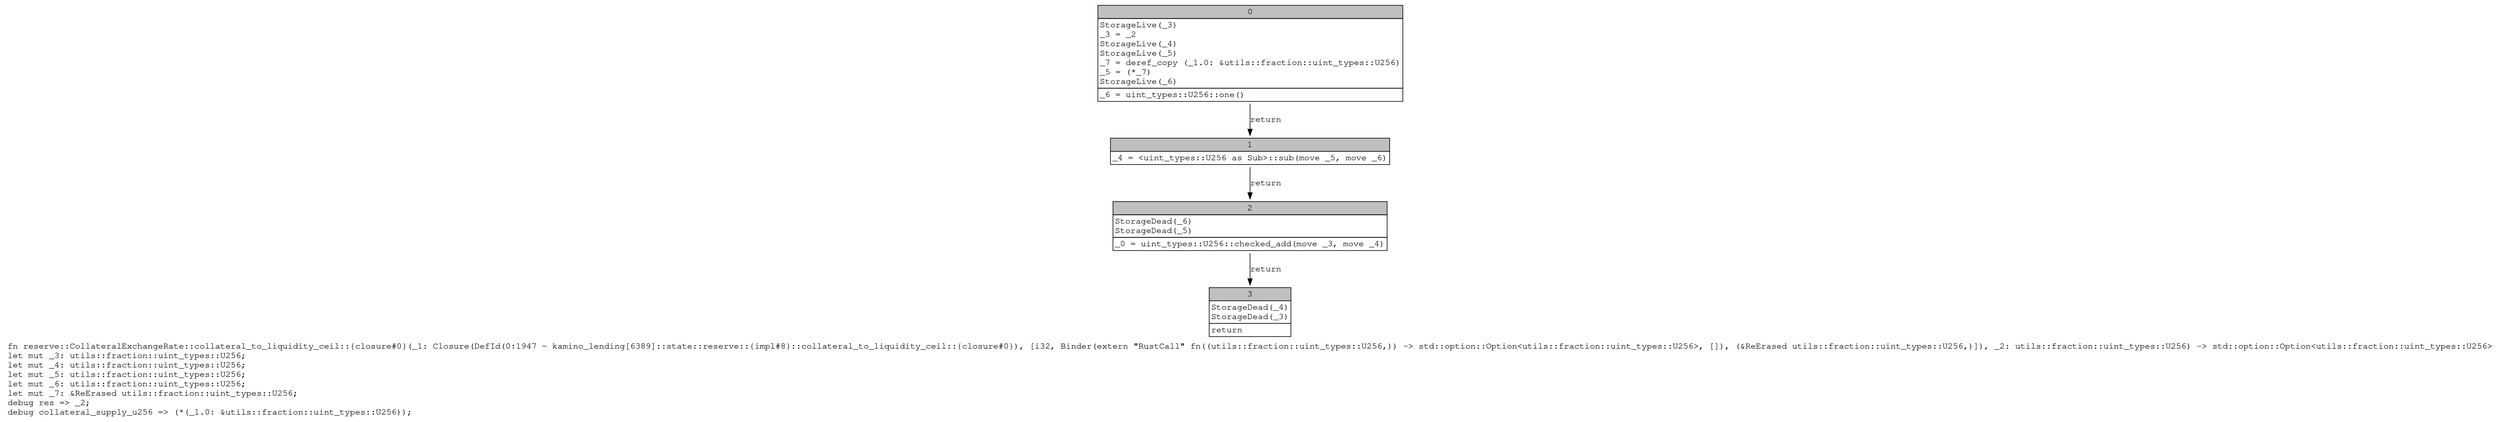digraph Mir_0_1947 {
    graph [fontname="Courier, monospace"];
    node [fontname="Courier, monospace"];
    edge [fontname="Courier, monospace"];
    label=<fn reserve::CollateralExchangeRate::collateral_to_liquidity_ceil::{closure#0}(_1: Closure(DefId(0:1947 ~ kamino_lending[6389]::state::reserve::{impl#8}::collateral_to_liquidity_ceil::{closure#0}), [i32, Binder(extern &quot;RustCall&quot; fn((utils::fraction::uint_types::U256,)) -&gt; std::option::Option&lt;utils::fraction::uint_types::U256&gt;, []), (&amp;ReErased utils::fraction::uint_types::U256,)]), _2: utils::fraction::uint_types::U256) -&gt; std::option::Option&lt;utils::fraction::uint_types::U256&gt;<br align="left"/>let mut _3: utils::fraction::uint_types::U256;<br align="left"/>let mut _4: utils::fraction::uint_types::U256;<br align="left"/>let mut _5: utils::fraction::uint_types::U256;<br align="left"/>let mut _6: utils::fraction::uint_types::U256;<br align="left"/>let mut _7: &amp;ReErased utils::fraction::uint_types::U256;<br align="left"/>debug res =&gt; _2;<br align="left"/>debug collateral_supply_u256 =&gt; (*(_1.0: &amp;utils::fraction::uint_types::U256));<br align="left"/>>;
    bb0__0_1947 [shape="none", label=<<table border="0" cellborder="1" cellspacing="0"><tr><td bgcolor="gray" align="center" colspan="1">0</td></tr><tr><td align="left" balign="left">StorageLive(_3)<br/>_3 = _2<br/>StorageLive(_4)<br/>StorageLive(_5)<br/>_7 = deref_copy (_1.0: &amp;utils::fraction::uint_types::U256)<br/>_5 = (*_7)<br/>StorageLive(_6)<br/></td></tr><tr><td align="left">_6 = uint_types::U256::one()</td></tr></table>>];
    bb1__0_1947 [shape="none", label=<<table border="0" cellborder="1" cellspacing="0"><tr><td bgcolor="gray" align="center" colspan="1">1</td></tr><tr><td align="left">_4 = &lt;uint_types::U256 as Sub&gt;::sub(move _5, move _6)</td></tr></table>>];
    bb2__0_1947 [shape="none", label=<<table border="0" cellborder="1" cellspacing="0"><tr><td bgcolor="gray" align="center" colspan="1">2</td></tr><tr><td align="left" balign="left">StorageDead(_6)<br/>StorageDead(_5)<br/></td></tr><tr><td align="left">_0 = uint_types::U256::checked_add(move _3, move _4)</td></tr></table>>];
    bb3__0_1947 [shape="none", label=<<table border="0" cellborder="1" cellspacing="0"><tr><td bgcolor="gray" align="center" colspan="1">3</td></tr><tr><td align="left" balign="left">StorageDead(_4)<br/>StorageDead(_3)<br/></td></tr><tr><td align="left">return</td></tr></table>>];
    bb0__0_1947 -> bb1__0_1947 [label="return"];
    bb1__0_1947 -> bb2__0_1947 [label="return"];
    bb2__0_1947 -> bb3__0_1947 [label="return"];
}
